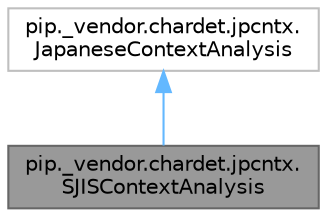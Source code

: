 digraph "pip._vendor.chardet.jpcntx.SJISContextAnalysis"
{
 // LATEX_PDF_SIZE
  bgcolor="transparent";
  edge [fontname=Helvetica,fontsize=10,labelfontname=Helvetica,labelfontsize=10];
  node [fontname=Helvetica,fontsize=10,shape=box,height=0.2,width=0.4];
  Node1 [id="Node000001",label="pip._vendor.chardet.jpcntx.\lSJISContextAnalysis",height=0.2,width=0.4,color="gray40", fillcolor="grey60", style="filled", fontcolor="black",tooltip=" "];
  Node2 -> Node1 [id="edge1_Node000001_Node000002",dir="back",color="steelblue1",style="solid",tooltip=" "];
  Node2 [id="Node000002",label="pip._vendor.chardet.jpcntx.\lJapaneseContextAnalysis",height=0.2,width=0.4,color="grey75", fillcolor="white", style="filled",URL="$db/d9e/classpip_1_1__vendor_1_1chardet_1_1jpcntx_1_1JapaneseContextAnalysis.html",tooltip=" "];
}
